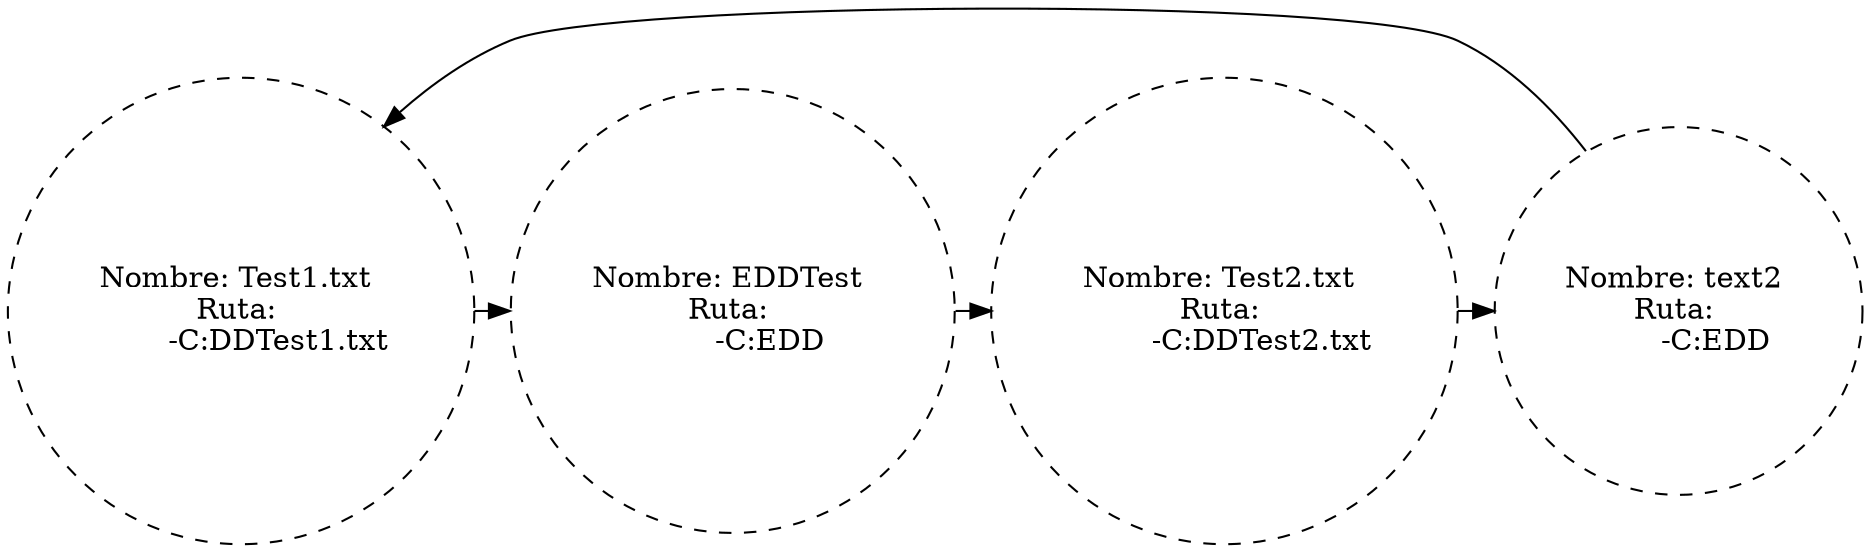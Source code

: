 digraph G {node[shape = circle, style=dashed, fillcolor=red];
Node1[label = "Nombre: Test1.txt 
Ruta: 
	-C:\EDD\Test1.txt"]
Node2[label = "Nombre: EDDTest 
Ruta: 
	-C:EDD"]
Node3[label = "Nombre: Test2.txt 
Ruta: 
	-C:\EDD\Test2.txt"]
Node4[label = "Nombre: text2 
Ruta: 
	-C:EDD"]
Node1->Node2
Node2->Node3
Node3->Node4
Node4->Node1{rank=same; Node1;Node2;Node3;Node4;}}